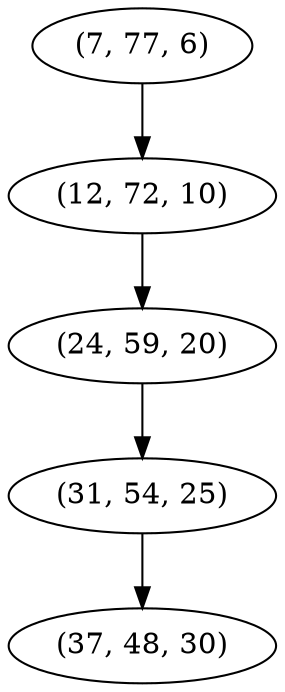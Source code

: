digraph tree {
    "(7, 77, 6)";
    "(12, 72, 10)";
    "(24, 59, 20)";
    "(31, 54, 25)";
    "(37, 48, 30)";
    "(7, 77, 6)" -> "(12, 72, 10)";
    "(12, 72, 10)" -> "(24, 59, 20)";
    "(24, 59, 20)" -> "(31, 54, 25)";
    "(31, 54, 25)" -> "(37, 48, 30)";
}
